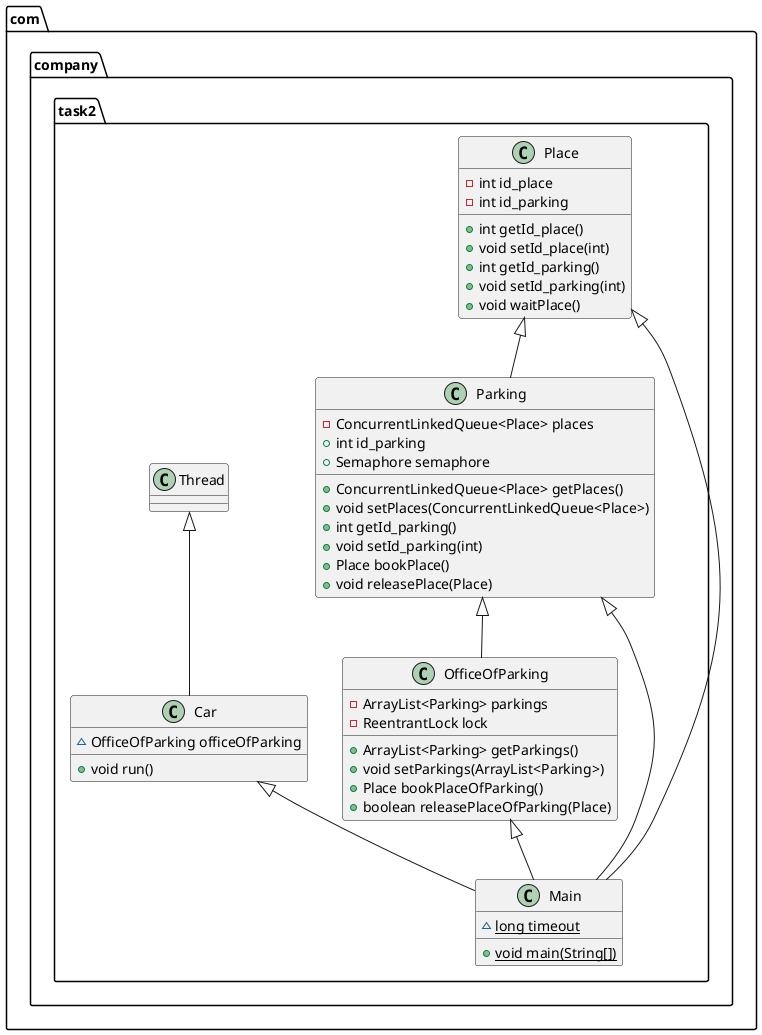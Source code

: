 @startuml
class com.company.task2.Car {
~ OfficeOfParking officeOfParking
+ void run()
}
class com.company.task2.Parking {
- ConcurrentLinkedQueue<Place> places
+ int id_parking
+ Semaphore semaphore
+ ConcurrentLinkedQueue<Place> getPlaces()
+ void setPlaces(ConcurrentLinkedQueue<Place>)
+ int getId_parking()
+ void setId_parking(int)
+ Place bookPlace()
+ void releasePlace(Place)
}
class com.company.task2.Place {
- int id_place
- int id_parking
+ int getId_place()
+ void setId_place(int)
+ int getId_parking()
+ void setId_parking(int)
+ void waitPlace()
}
class com.company.task2.OfficeOfParking {
- ArrayList<Parking> parkings
- ReentrantLock lock
+ ArrayList<Parking> getParkings()
+ void setParkings(ArrayList<Parking>)
+ Place bookPlaceOfParking()
+ boolean releasePlaceOfParking(Place)
}
class com.company.task2.Main {
~ {static} long timeout
+ {static} void main(String[])
}


com.company.task2.Thread <|-- com.company.task2.Car
com.company.task2.Parking <|-- com.company.task2.OfficeOfParking
com.company.task2.Place <|-- com.company.task2.Parking
com.company.task2.Place <|-- com.company.task2.Main
com.company.task2.Parking <|-- com.company.task2.Main
com.company.task2.OfficeOfParking <|-- com.company.task2.Main
com.company.task2.Car <|-- com.company.task2.Main
@enduml